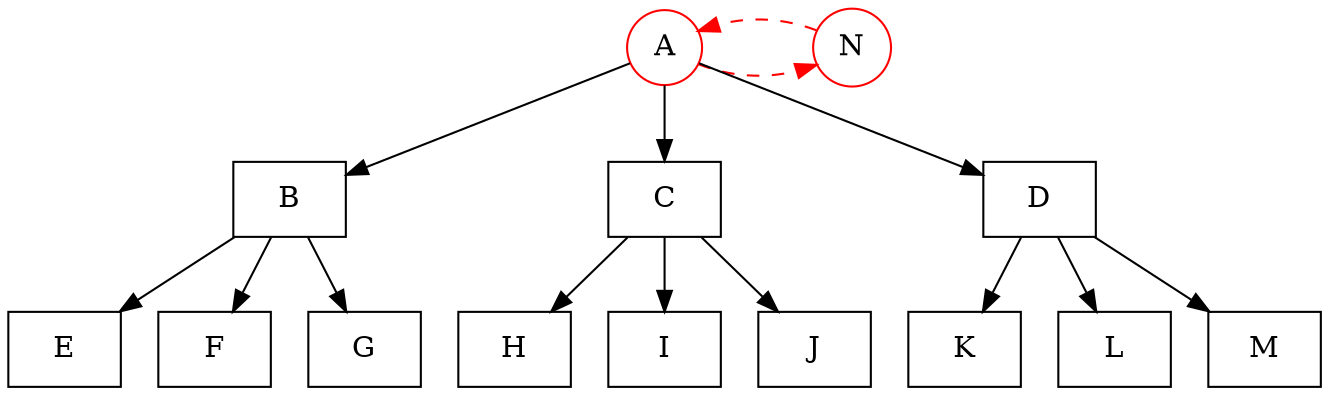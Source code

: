 digraph {
    /*splines=ortho;*/
    node [shape="box"];

    subgraph cycle {
        rank="same";
        edge [style="dashed",minlen=3,color="red"];
        node [color="red", shape="circle"];
        mclimit=5;
        A -> N;
        N -> A;
    }

    A -> {B, C, D};
    B -> {E, F, G};
    C -> {H, I, J}
    D -> {K, L, M}
}
